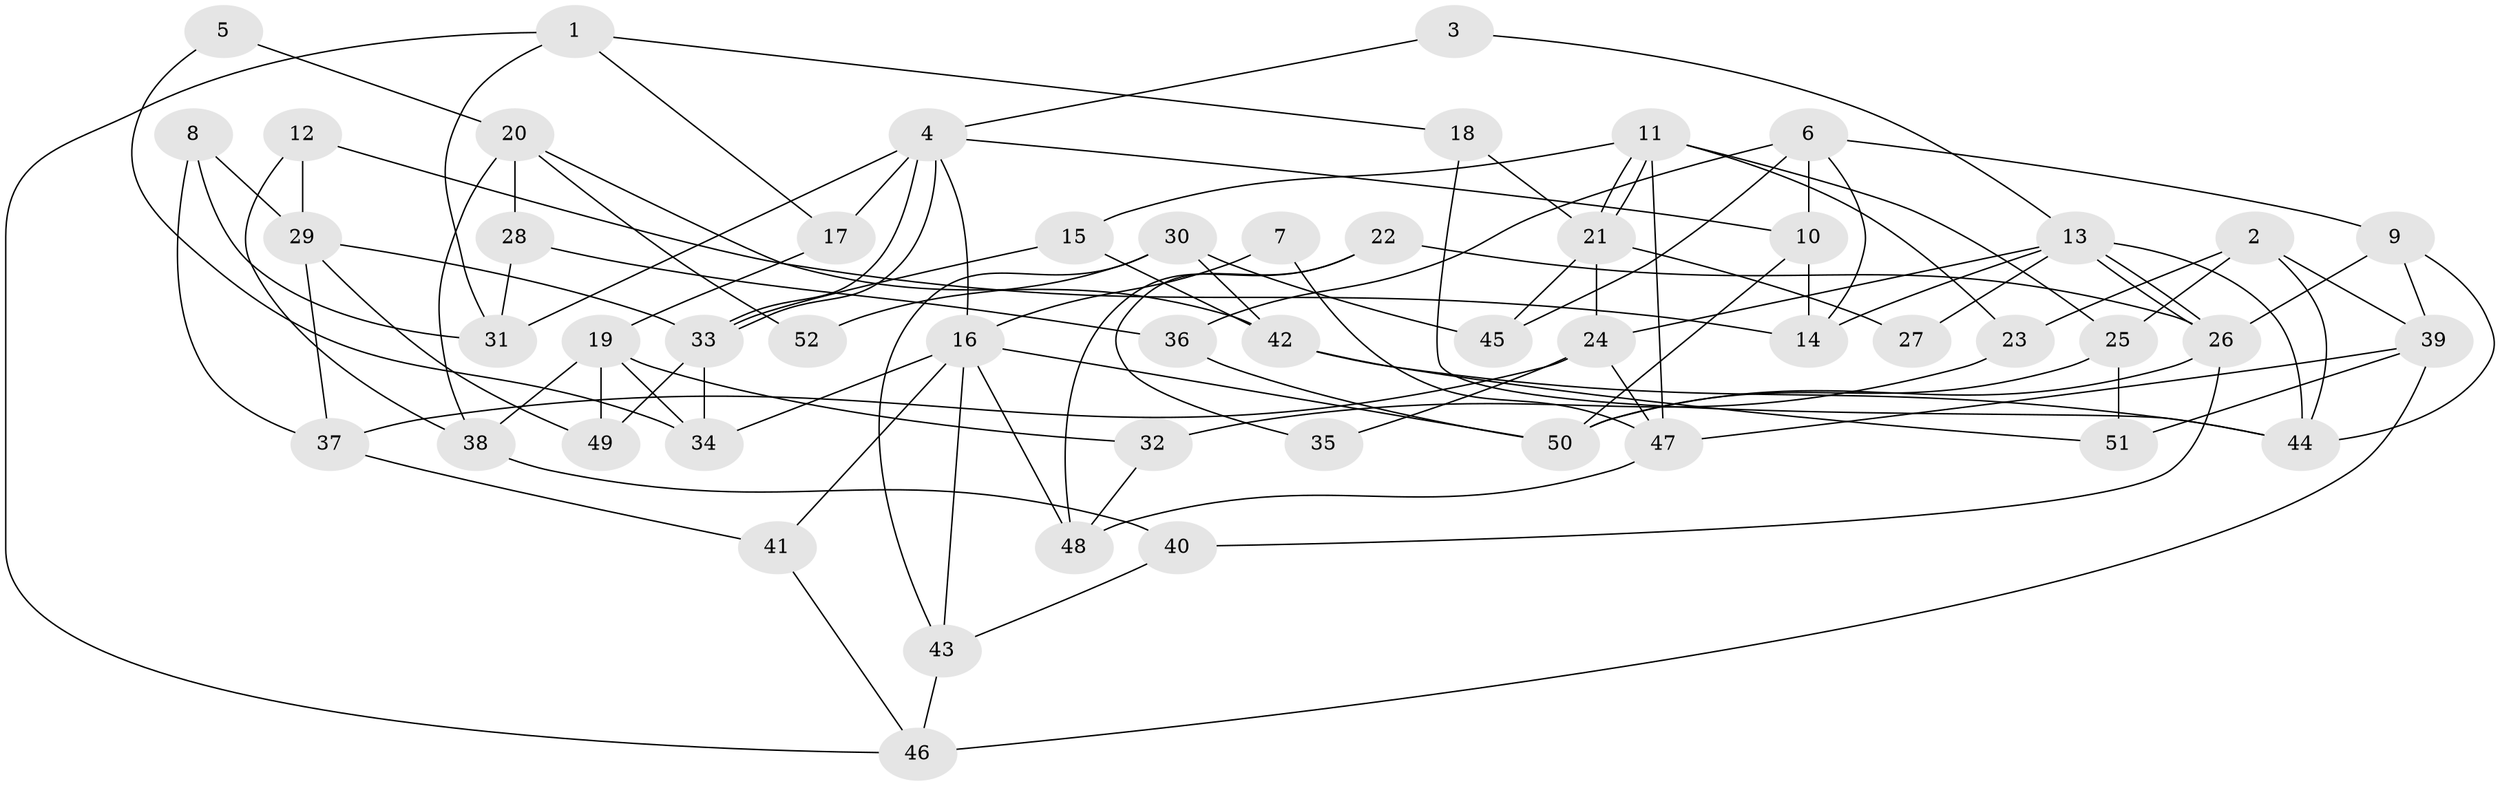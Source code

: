 // coarse degree distribution, {6: 0.20588235294117646, 7: 0.058823529411764705, 2: 0.08823529411764706, 5: 0.11764705882352941, 4: 0.20588235294117646, 8: 0.029411764705882353, 9: 0.058823529411764705, 3: 0.23529411764705882}
// Generated by graph-tools (version 1.1) at 2025/52/02/27/25 19:52:03]
// undirected, 52 vertices, 104 edges
graph export_dot {
graph [start="1"]
  node [color=gray90,style=filled];
  1;
  2;
  3;
  4;
  5;
  6;
  7;
  8;
  9;
  10;
  11;
  12;
  13;
  14;
  15;
  16;
  17;
  18;
  19;
  20;
  21;
  22;
  23;
  24;
  25;
  26;
  27;
  28;
  29;
  30;
  31;
  32;
  33;
  34;
  35;
  36;
  37;
  38;
  39;
  40;
  41;
  42;
  43;
  44;
  45;
  46;
  47;
  48;
  49;
  50;
  51;
  52;
  1 -- 18;
  1 -- 46;
  1 -- 17;
  1 -- 31;
  2 -- 39;
  2 -- 44;
  2 -- 23;
  2 -- 25;
  3 -- 4;
  3 -- 13;
  4 -- 10;
  4 -- 33;
  4 -- 33;
  4 -- 16;
  4 -- 17;
  4 -- 31;
  5 -- 20;
  5 -- 34;
  6 -- 14;
  6 -- 10;
  6 -- 9;
  6 -- 36;
  6 -- 45;
  7 -- 16;
  7 -- 47;
  8 -- 29;
  8 -- 31;
  8 -- 37;
  9 -- 26;
  9 -- 39;
  9 -- 44;
  10 -- 14;
  10 -- 50;
  11 -- 47;
  11 -- 21;
  11 -- 21;
  11 -- 15;
  11 -- 23;
  11 -- 25;
  12 -- 38;
  12 -- 29;
  12 -- 14;
  13 -- 24;
  13 -- 26;
  13 -- 26;
  13 -- 14;
  13 -- 27;
  13 -- 44;
  15 -- 42;
  15 -- 33;
  16 -- 48;
  16 -- 34;
  16 -- 41;
  16 -- 43;
  16 -- 50;
  17 -- 19;
  18 -- 44;
  18 -- 21;
  19 -- 34;
  19 -- 32;
  19 -- 38;
  19 -- 49;
  20 -- 38;
  20 -- 28;
  20 -- 42;
  20 -- 52;
  21 -- 45;
  21 -- 24;
  21 -- 27;
  22 -- 48;
  22 -- 26;
  22 -- 35;
  23 -- 32;
  24 -- 37;
  24 -- 35;
  24 -- 47;
  25 -- 50;
  25 -- 51;
  26 -- 50;
  26 -- 40;
  28 -- 36;
  28 -- 31;
  29 -- 49;
  29 -- 33;
  29 -- 37;
  30 -- 42;
  30 -- 43;
  30 -- 45;
  30 -- 52;
  32 -- 48;
  33 -- 34;
  33 -- 49;
  36 -- 50;
  37 -- 41;
  38 -- 40;
  39 -- 51;
  39 -- 46;
  39 -- 47;
  40 -- 43;
  41 -- 46;
  42 -- 44;
  42 -- 51;
  43 -- 46;
  47 -- 48;
}
